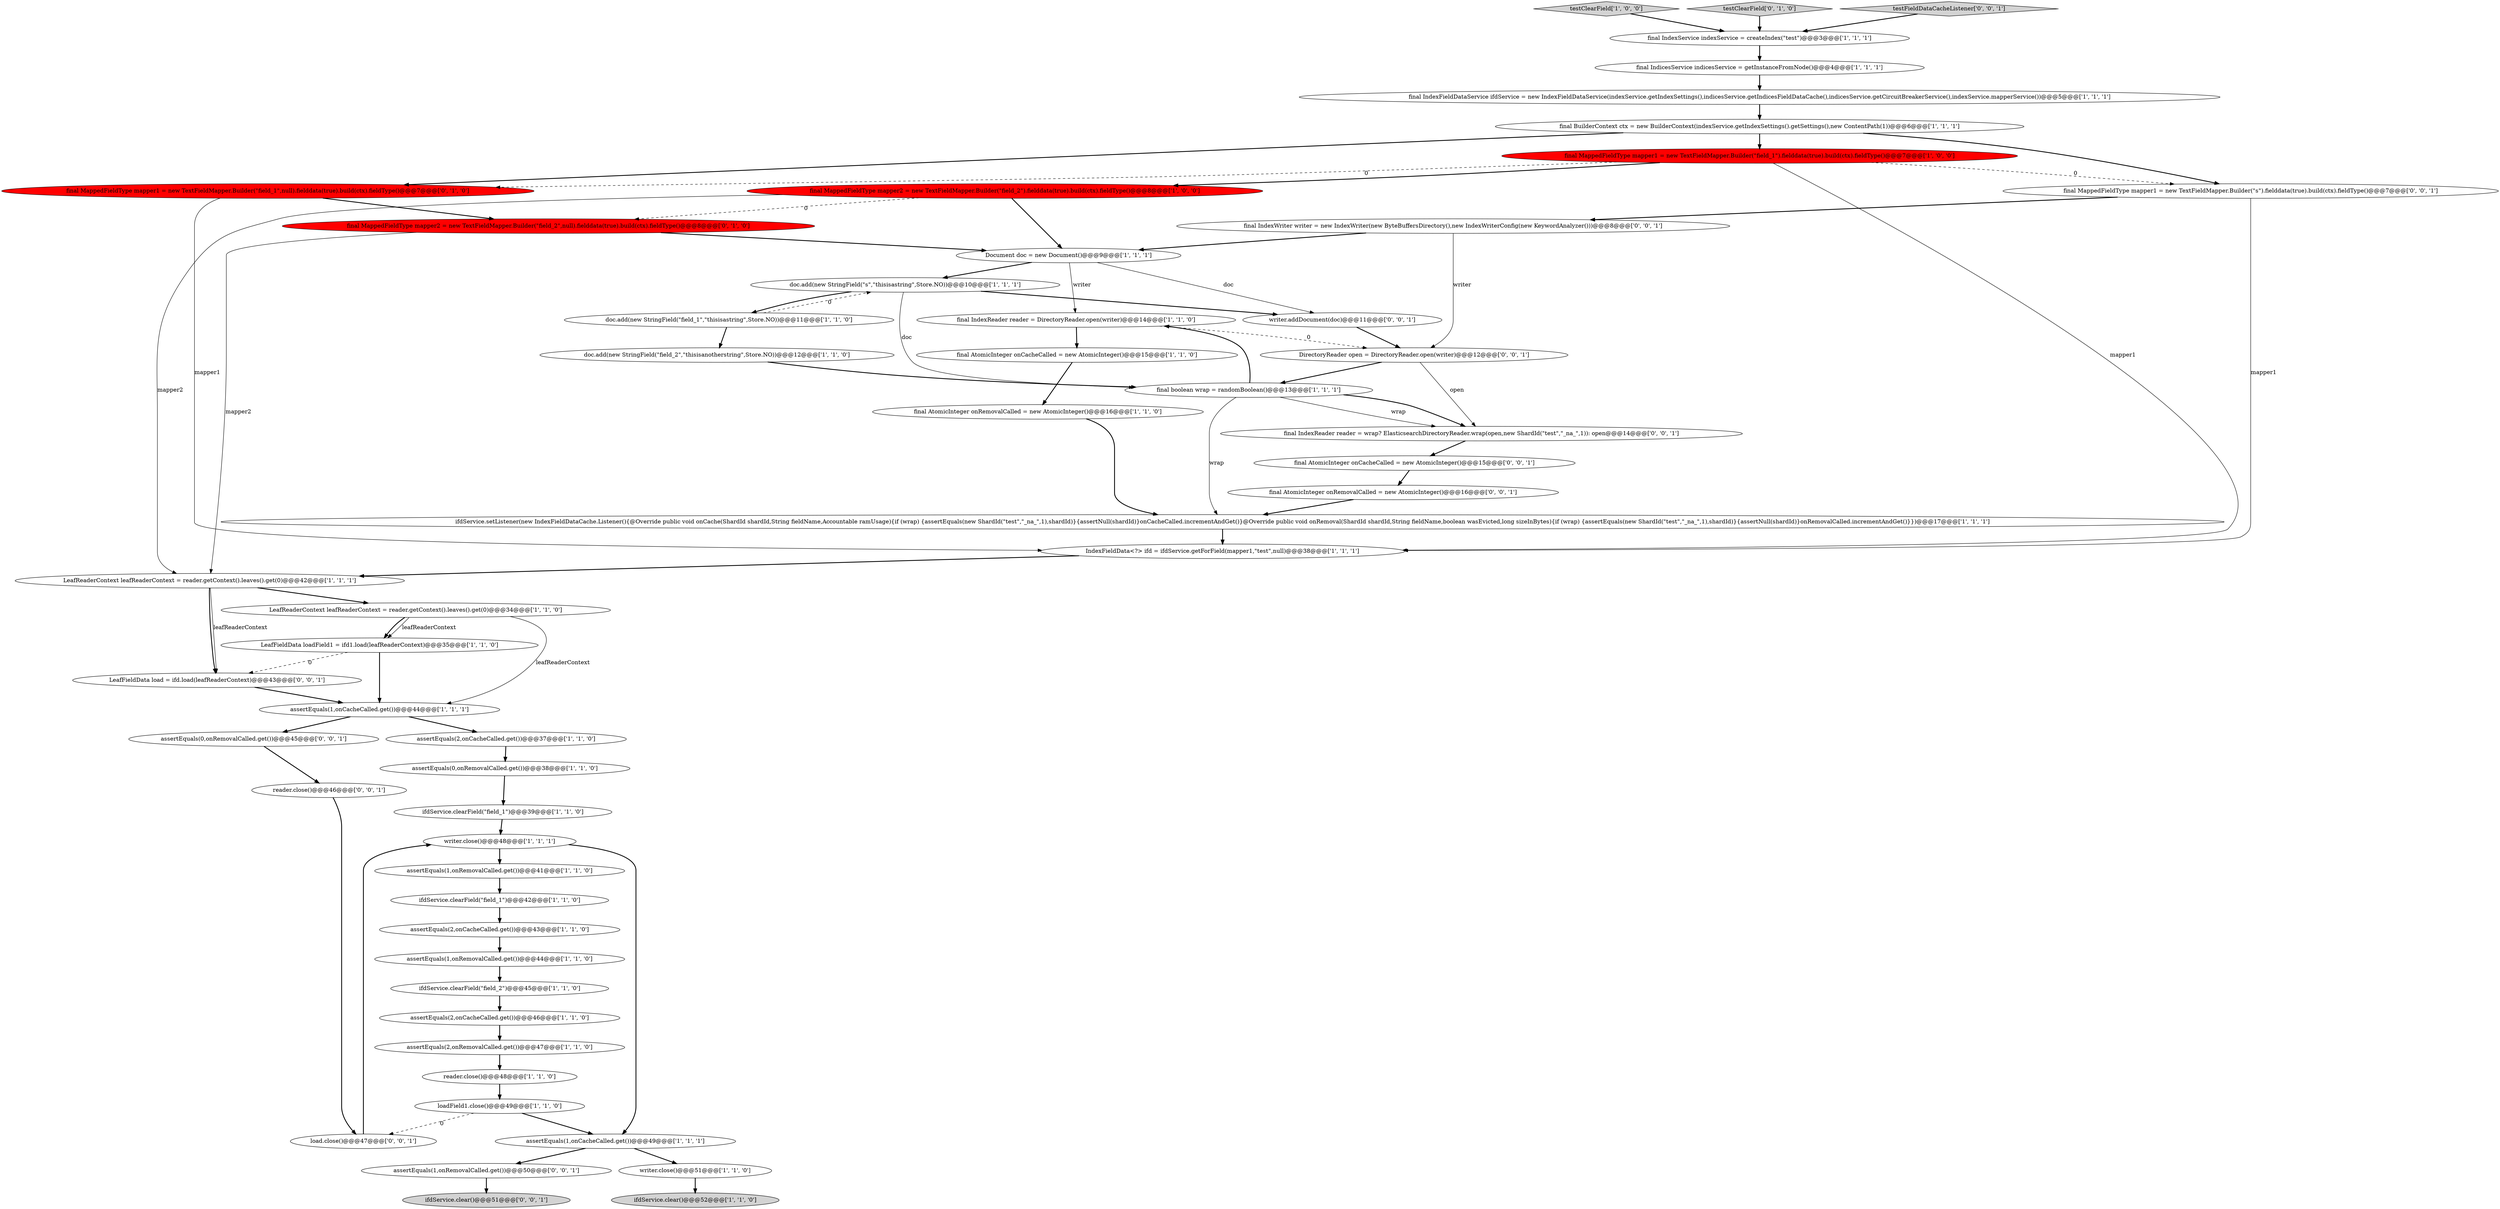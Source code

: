 digraph {
14 [style = filled, label = "final IndexReader reader = DirectoryReader.open(writer)@@@14@@@['1', '1', '0']", fillcolor = white, shape = ellipse image = "AAA0AAABBB1BBB"];
26 [style = filled, label = "assertEquals(1,onCacheCalled.get())@@@49@@@['1', '1', '1']", fillcolor = white, shape = ellipse image = "AAA0AAABBB1BBB"];
30 [style = filled, label = "assertEquals(0,onRemovalCalled.get())@@@38@@@['1', '1', '0']", fillcolor = white, shape = ellipse image = "AAA0AAABBB1BBB"];
43 [style = filled, label = "load.close()@@@47@@@['0', '0', '1']", fillcolor = white, shape = ellipse image = "AAA0AAABBB3BBB"];
22 [style = filled, label = "assertEquals(2,onCacheCalled.get())@@@37@@@['1', '1', '0']", fillcolor = white, shape = ellipse image = "AAA0AAABBB1BBB"];
32 [style = filled, label = "ifdService.clearField(\"field_1\")@@@39@@@['1', '1', '0']", fillcolor = white, shape = ellipse image = "AAA0AAABBB1BBB"];
8 [style = filled, label = "doc.add(new StringField(\"field_1\",\"thisisastring\",Store.NO))@@@11@@@['1', '1', '0']", fillcolor = white, shape = ellipse image = "AAA0AAABBB1BBB"];
18 [style = filled, label = "testClearField['1', '0', '0']", fillcolor = lightgray, shape = diamond image = "AAA0AAABBB1BBB"];
20 [style = filled, label = "final AtomicInteger onRemovalCalled = new AtomicInteger()@@@16@@@['1', '1', '0']", fillcolor = white, shape = ellipse image = "AAA0AAABBB1BBB"];
21 [style = filled, label = "LeafFieldData loadField1 = ifd1.load(leafReaderContext)@@@35@@@['1', '1', '0']", fillcolor = white, shape = ellipse image = "AAA0AAABBB1BBB"];
48 [style = filled, label = "final IndexReader reader = wrap? ElasticsearchDirectoryReader.wrap(open,new ShardId(\"test\",\"_na_\",1)): open@@@14@@@['0', '0', '1']", fillcolor = white, shape = ellipse image = "AAA0AAABBB3BBB"];
46 [style = filled, label = "final AtomicInteger onRemovalCalled = new AtomicInteger()@@@16@@@['0', '0', '1']", fillcolor = white, shape = ellipse image = "AAA0AAABBB3BBB"];
3 [style = filled, label = "assertEquals(1,onCacheCalled.get())@@@44@@@['1', '1', '1']", fillcolor = white, shape = ellipse image = "AAA0AAABBB1BBB"];
2 [style = filled, label = "final IndexService indexService = createIndex(\"test\")@@@3@@@['1', '1', '1']", fillcolor = white, shape = ellipse image = "AAA0AAABBB1BBB"];
28 [style = filled, label = "assertEquals(2,onCacheCalled.get())@@@46@@@['1', '1', '0']", fillcolor = white, shape = ellipse image = "AAA0AAABBB1BBB"];
16 [style = filled, label = "assertEquals(1,onRemovalCalled.get())@@@41@@@['1', '1', '0']", fillcolor = white, shape = ellipse image = "AAA0AAABBB1BBB"];
25 [style = filled, label = "ifdService.clearField(\"field_1\")@@@42@@@['1', '1', '0']", fillcolor = white, shape = ellipse image = "AAA0AAABBB1BBB"];
6 [style = filled, label = "ifdService.setListener(new IndexFieldDataCache.Listener(){@Override public void onCache(ShardId shardId,String fieldName,Accountable ramUsage){if (wrap) {assertEquals(new ShardId(\"test\",\"_na_\",1),shardId)}{assertNull(shardId)}onCacheCalled.incrementAndGet()}@Override public void onRemoval(ShardId shardId,String fieldName,boolean wasEvicted,long sizeInBytes){if (wrap) {assertEquals(new ShardId(\"test\",\"_na_\",1),shardId)}{assertNull(shardId)}onRemovalCalled.incrementAndGet()}})@@@17@@@['1', '1', '1']", fillcolor = white, shape = ellipse image = "AAA0AAABBB1BBB"];
10 [style = filled, label = "assertEquals(2,onRemovalCalled.get())@@@47@@@['1', '1', '0']", fillcolor = white, shape = ellipse image = "AAA0AAABBB1BBB"];
17 [style = filled, label = "assertEquals(1,onRemovalCalled.get())@@@44@@@['1', '1', '0']", fillcolor = white, shape = ellipse image = "AAA0AAABBB1BBB"];
24 [style = filled, label = "Document doc = new Document()@@@9@@@['1', '1', '1']", fillcolor = white, shape = ellipse image = "AAA0AAABBB1BBB"];
52 [style = filled, label = "writer.addDocument(doc)@@@11@@@['0', '0', '1']", fillcolor = white, shape = ellipse image = "AAA0AAABBB3BBB"];
4 [style = filled, label = "final MappedFieldType mapper1 = new TextFieldMapper.Builder(\"field_1\").fielddata(true).build(ctx).fieldType()@@@7@@@['1', '0', '0']", fillcolor = red, shape = ellipse image = "AAA1AAABBB1BBB"];
15 [style = filled, label = "LeafReaderContext leafReaderContext = reader.getContext().leaves().get(0)@@@34@@@['1', '1', '0']", fillcolor = white, shape = ellipse image = "AAA0AAABBB1BBB"];
45 [style = filled, label = "LeafFieldData load = ifd.load(leafReaderContext)@@@43@@@['0', '0', '1']", fillcolor = white, shape = ellipse image = "AAA0AAABBB3BBB"];
19 [style = filled, label = "doc.add(new StringField(\"s\",\"thisisastring\",Store.NO))@@@10@@@['1', '1', '1']", fillcolor = white, shape = ellipse image = "AAA0AAABBB1BBB"];
40 [style = filled, label = "final MappedFieldType mapper1 = new TextFieldMapper.Builder(\"s\").fielddata(true).build(ctx).fieldType()@@@7@@@['0', '0', '1']", fillcolor = white, shape = ellipse image = "AAA0AAABBB3BBB"];
49 [style = filled, label = "final IndexWriter writer = new IndexWriter(new ByteBuffersDirectory(),new IndexWriterConfig(new KeywordAnalyzer()))@@@8@@@['0', '0', '1']", fillcolor = white, shape = ellipse image = "AAA0AAABBB3BBB"];
1 [style = filled, label = "IndexFieldData<?> ifd = ifdService.getForField(mapper1,\"test\",null)@@@38@@@['1', '1', '1']", fillcolor = white, shape = ellipse image = "AAA0AAABBB1BBB"];
38 [style = filled, label = "final MappedFieldType mapper2 = new TextFieldMapper.Builder(\"field_2\",null).fielddata(true).build(ctx).fieldType()@@@8@@@['0', '1', '0']", fillcolor = red, shape = ellipse image = "AAA1AAABBB2BBB"];
7 [style = filled, label = "final boolean wrap = randomBoolean()@@@13@@@['1', '1', '1']", fillcolor = white, shape = ellipse image = "AAA0AAABBB1BBB"];
53 [style = filled, label = "assertEquals(1,onRemovalCalled.get())@@@50@@@['0', '0', '1']", fillcolor = white, shape = ellipse image = "AAA0AAABBB3BBB"];
35 [style = filled, label = "LeafReaderContext leafReaderContext = reader.getContext().leaves().get(0)@@@42@@@['1', '1', '1']", fillcolor = white, shape = ellipse image = "AAA0AAABBB1BBB"];
23 [style = filled, label = "writer.close()@@@51@@@['1', '1', '0']", fillcolor = white, shape = ellipse image = "AAA0AAABBB1BBB"];
11 [style = filled, label = "loadField1.close()@@@49@@@['1', '1', '0']", fillcolor = white, shape = ellipse image = "AAA0AAABBB1BBB"];
27 [style = filled, label = "writer.close()@@@48@@@['1', '1', '1']", fillcolor = white, shape = ellipse image = "AAA0AAABBB1BBB"];
34 [style = filled, label = "final BuilderContext ctx = new BuilderContext(indexService.getIndexSettings().getSettings(),new ContentPath(1))@@@6@@@['1', '1', '1']", fillcolor = white, shape = ellipse image = "AAA0AAABBB1BBB"];
39 [style = filled, label = "testClearField['0', '1', '0']", fillcolor = lightgray, shape = diamond image = "AAA0AAABBB2BBB"];
12 [style = filled, label = "final IndexFieldDataService ifdService = new IndexFieldDataService(indexService.getIndexSettings(),indicesService.getIndicesFieldDataCache(),indicesService.getCircuitBreakerService(),indexService.mapperService())@@@5@@@['1', '1', '1']", fillcolor = white, shape = ellipse image = "AAA0AAABBB1BBB"];
29 [style = filled, label = "final MappedFieldType mapper2 = new TextFieldMapper.Builder(\"field_2\").fielddata(true).build(ctx).fieldType()@@@8@@@['1', '0', '0']", fillcolor = red, shape = ellipse image = "AAA1AAABBB1BBB"];
31 [style = filled, label = "ifdService.clearField(\"field_2\")@@@45@@@['1', '1', '0']", fillcolor = white, shape = ellipse image = "AAA0AAABBB1BBB"];
33 [style = filled, label = "reader.close()@@@48@@@['1', '1', '0']", fillcolor = white, shape = ellipse image = "AAA0AAABBB1BBB"];
47 [style = filled, label = "reader.close()@@@46@@@['0', '0', '1']", fillcolor = white, shape = ellipse image = "AAA0AAABBB3BBB"];
50 [style = filled, label = "DirectoryReader open = DirectoryReader.open(writer)@@@12@@@['0', '0', '1']", fillcolor = white, shape = ellipse image = "AAA0AAABBB3BBB"];
13 [style = filled, label = "ifdService.clear()@@@52@@@['1', '1', '0']", fillcolor = lightgray, shape = ellipse image = "AAA0AAABBB1BBB"];
37 [style = filled, label = "final MappedFieldType mapper1 = new TextFieldMapper.Builder(\"field_1\",null).fielddata(true).build(ctx).fieldType()@@@7@@@['0', '1', '0']", fillcolor = red, shape = ellipse image = "AAA1AAABBB2BBB"];
36 [style = filled, label = "final IndicesService indicesService = getInstanceFromNode()@@@4@@@['1', '1', '1']", fillcolor = white, shape = ellipse image = "AAA0AAABBB1BBB"];
5 [style = filled, label = "final AtomicInteger onCacheCalled = new AtomicInteger()@@@15@@@['1', '1', '0']", fillcolor = white, shape = ellipse image = "AAA0AAABBB1BBB"];
44 [style = filled, label = "ifdService.clear()@@@51@@@['0', '0', '1']", fillcolor = lightgray, shape = ellipse image = "AAA0AAABBB3BBB"];
51 [style = filled, label = "assertEquals(0,onRemovalCalled.get())@@@45@@@['0', '0', '1']", fillcolor = white, shape = ellipse image = "AAA0AAABBB3BBB"];
41 [style = filled, label = "testFieldDataCacheListener['0', '0', '1']", fillcolor = lightgray, shape = diamond image = "AAA0AAABBB3BBB"];
9 [style = filled, label = "assertEquals(2,onCacheCalled.get())@@@43@@@['1', '1', '0']", fillcolor = white, shape = ellipse image = "AAA0AAABBB1BBB"];
42 [style = filled, label = "final AtomicInteger onCacheCalled = new AtomicInteger()@@@15@@@['0', '0', '1']", fillcolor = white, shape = ellipse image = "AAA0AAABBB3BBB"];
0 [style = filled, label = "doc.add(new StringField(\"field_2\",\"thisisanotherstring\",Store.NO))@@@12@@@['1', '1', '0']", fillcolor = white, shape = ellipse image = "AAA0AAABBB1BBB"];
37->1 [style = solid, label="mapper1"];
8->19 [style = dashed, label="0"];
35->45 [style = solid, label="leafReaderContext"];
40->49 [style = bold, label=""];
24->19 [style = bold, label=""];
40->1 [style = solid, label="mapper1"];
28->10 [style = bold, label=""];
34->40 [style = bold, label=""];
42->46 [style = bold, label=""];
5->20 [style = bold, label=""];
35->15 [style = bold, label=""];
38->24 [style = bold, label=""];
45->3 [style = bold, label=""];
15->21 [style = bold, label=""];
26->53 [style = bold, label=""];
17->31 [style = bold, label=""];
46->6 [style = bold, label=""];
25->9 [style = bold, label=""];
47->43 [style = bold, label=""];
50->48 [style = solid, label="open"];
50->7 [style = bold, label=""];
7->48 [style = solid, label="wrap"];
53->44 [style = bold, label=""];
30->32 [style = bold, label=""];
12->34 [style = bold, label=""];
1->35 [style = bold, label=""];
4->29 [style = bold, label=""];
32->27 [style = bold, label=""];
16->25 [style = bold, label=""];
36->12 [style = bold, label=""];
20->6 [style = bold, label=""];
27->16 [style = bold, label=""];
9->17 [style = bold, label=""];
18->2 [style = bold, label=""];
7->48 [style = bold, label=""];
3->22 [style = bold, label=""];
48->42 [style = bold, label=""];
3->51 [style = bold, label=""];
41->2 [style = bold, label=""];
4->1 [style = solid, label="mapper1"];
22->30 [style = bold, label=""];
19->8 [style = bold, label=""];
7->6 [style = solid, label="wrap"];
15->3 [style = solid, label="leafReaderContext"];
21->45 [style = dashed, label="0"];
0->7 [style = bold, label=""];
7->14 [style = bold, label=""];
8->0 [style = bold, label=""];
6->1 [style = bold, label=""];
11->26 [style = bold, label=""];
33->11 [style = bold, label=""];
49->24 [style = bold, label=""];
49->50 [style = solid, label="writer"];
29->35 [style = solid, label="mapper2"];
38->35 [style = solid, label="mapper2"];
34->37 [style = bold, label=""];
23->13 [style = bold, label=""];
37->38 [style = bold, label=""];
39->2 [style = bold, label=""];
26->23 [style = bold, label=""];
51->47 [style = bold, label=""];
43->27 [style = bold, label=""];
2->36 [style = bold, label=""];
35->45 [style = bold, label=""];
34->4 [style = bold, label=""];
52->50 [style = bold, label=""];
15->21 [style = solid, label="leafReaderContext"];
10->33 [style = bold, label=""];
24->52 [style = solid, label="doc"];
29->38 [style = dashed, label="0"];
31->28 [style = bold, label=""];
11->43 [style = dashed, label="0"];
4->37 [style = dashed, label="0"];
4->40 [style = dashed, label="0"];
29->24 [style = bold, label=""];
24->14 [style = solid, label="writer"];
19->7 [style = solid, label="doc"];
14->50 [style = dashed, label="0"];
19->52 [style = bold, label=""];
21->3 [style = bold, label=""];
14->5 [style = bold, label=""];
27->26 [style = bold, label=""];
}
